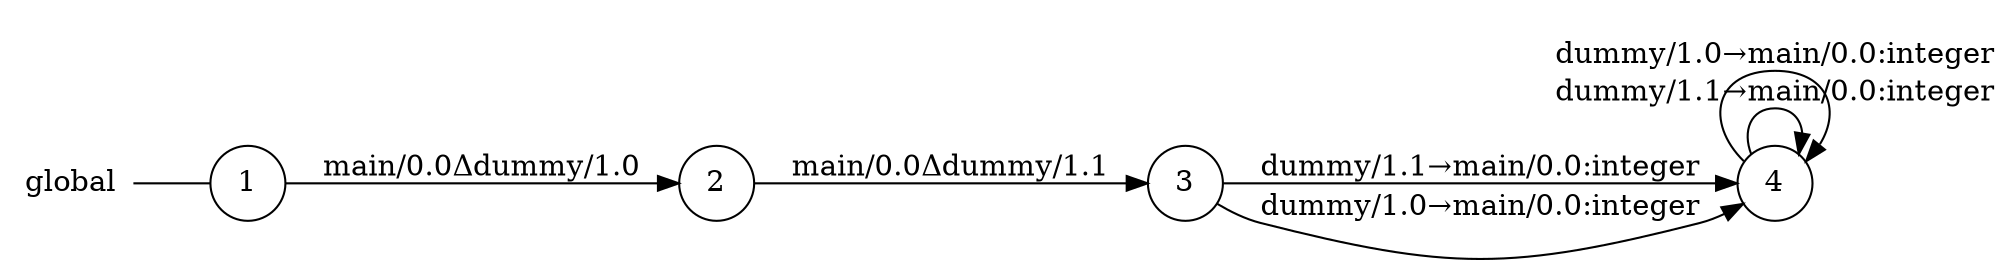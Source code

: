 digraph global {
	rankdir="LR";
	n_0 [label="global", shape="plaintext"];
	n_1 [id="1", shape=circle, label="1"];
	n_0 -> n_1 [arrowhead=none];
	n_2 [id="2", shape=circle, label="2"];
	n_3 [id="4", shape=circle, label="4"];
	n_4 [id="3", shape=circle, label="3"];

	n_4 -> n_3 [id="[$e|3]", label="dummy/1.1→main/0.0:integer"];
	n_3 -> n_3 [id="[$e|4]", label="dummy/1.1→main/0.0:integer"];
	n_1 -> n_2 [id="[$e|0]", label="main/0.0Δdummy/1.0"];
	n_3 -> n_3 [id="[$e|5]", label="dummy/1.0→main/0.0:integer"];
	n_4 -> n_3 [id="[$e|2]", label="dummy/1.0→main/0.0:integer"];
	n_2 -> n_4 [id="[$e|1]", label="main/0.0Δdummy/1.1"];
}
